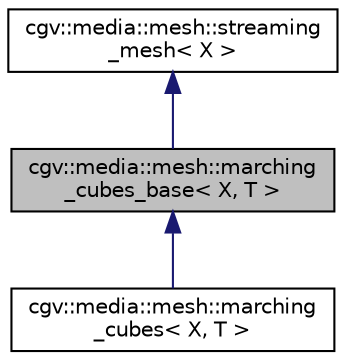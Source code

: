 digraph "cgv::media::mesh::marching_cubes_base&lt; X, T &gt;"
{
  bgcolor="transparent";
  edge [fontname="Helvetica",fontsize="10",labelfontname="Helvetica",labelfontsize="10"];
  node [fontname="Helvetica",fontsize="10",shape=record];
  Node1 [label="cgv::media::mesh::marching\l_cubes_base\< X, T \>",height=0.2,width=0.4,color="black", fillcolor="grey75", style="filled", fontcolor="black"];
  Node2 -> Node1 [dir="back",color="midnightblue",fontsize="10",style="solid",fontname="Helvetica"];
  Node2 [label="cgv::media::mesh::streaming\l_mesh\< X \>",height=0.2,width=0.4,color="black",URL="$a00161.html"];
  Node1 -> Node3 [dir="back",color="midnightblue",fontsize="10",style="solid",fontname="Helvetica"];
  Node3 [label="cgv::media::mesh::marching\l_cubes\< X, T \>",height=0.2,width=0.4,color="black",URL="$a00156.html",tooltip="class used to perform the marching cubes algorithm "];
}
